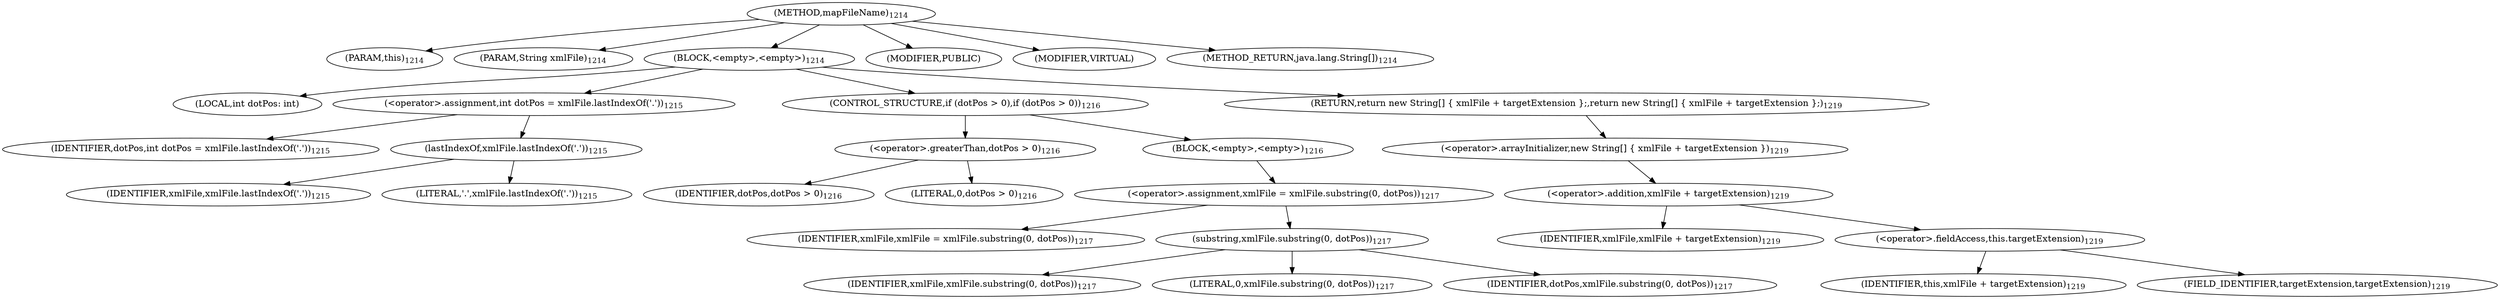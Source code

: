digraph "mapFileName" {  
"2530" [label = <(METHOD,mapFileName)<SUB>1214</SUB>> ]
"2531" [label = <(PARAM,this)<SUB>1214</SUB>> ]
"2532" [label = <(PARAM,String xmlFile)<SUB>1214</SUB>> ]
"2533" [label = <(BLOCK,&lt;empty&gt;,&lt;empty&gt;)<SUB>1214</SUB>> ]
"2534" [label = <(LOCAL,int dotPos: int)> ]
"2535" [label = <(&lt;operator&gt;.assignment,int dotPos = xmlFile.lastIndexOf('.'))<SUB>1215</SUB>> ]
"2536" [label = <(IDENTIFIER,dotPos,int dotPos = xmlFile.lastIndexOf('.'))<SUB>1215</SUB>> ]
"2537" [label = <(lastIndexOf,xmlFile.lastIndexOf('.'))<SUB>1215</SUB>> ]
"2538" [label = <(IDENTIFIER,xmlFile,xmlFile.lastIndexOf('.'))<SUB>1215</SUB>> ]
"2539" [label = <(LITERAL,'.',xmlFile.lastIndexOf('.'))<SUB>1215</SUB>> ]
"2540" [label = <(CONTROL_STRUCTURE,if (dotPos &gt; 0),if (dotPos &gt; 0))<SUB>1216</SUB>> ]
"2541" [label = <(&lt;operator&gt;.greaterThan,dotPos &gt; 0)<SUB>1216</SUB>> ]
"2542" [label = <(IDENTIFIER,dotPos,dotPos &gt; 0)<SUB>1216</SUB>> ]
"2543" [label = <(LITERAL,0,dotPos &gt; 0)<SUB>1216</SUB>> ]
"2544" [label = <(BLOCK,&lt;empty&gt;,&lt;empty&gt;)<SUB>1216</SUB>> ]
"2545" [label = <(&lt;operator&gt;.assignment,xmlFile = xmlFile.substring(0, dotPos))<SUB>1217</SUB>> ]
"2546" [label = <(IDENTIFIER,xmlFile,xmlFile = xmlFile.substring(0, dotPos))<SUB>1217</SUB>> ]
"2547" [label = <(substring,xmlFile.substring(0, dotPos))<SUB>1217</SUB>> ]
"2548" [label = <(IDENTIFIER,xmlFile,xmlFile.substring(0, dotPos))<SUB>1217</SUB>> ]
"2549" [label = <(LITERAL,0,xmlFile.substring(0, dotPos))<SUB>1217</SUB>> ]
"2550" [label = <(IDENTIFIER,dotPos,xmlFile.substring(0, dotPos))<SUB>1217</SUB>> ]
"2551" [label = <(RETURN,return new String[] { xmlFile + targetExtension };,return new String[] { xmlFile + targetExtension };)<SUB>1219</SUB>> ]
"2552" [label = <(&lt;operator&gt;.arrayInitializer,new String[] { xmlFile + targetExtension })<SUB>1219</SUB>> ]
"2553" [label = <(&lt;operator&gt;.addition,xmlFile + targetExtension)<SUB>1219</SUB>> ]
"2554" [label = <(IDENTIFIER,xmlFile,xmlFile + targetExtension)<SUB>1219</SUB>> ]
"2555" [label = <(&lt;operator&gt;.fieldAccess,this.targetExtension)<SUB>1219</SUB>> ]
"2556" [label = <(IDENTIFIER,this,xmlFile + targetExtension)<SUB>1219</SUB>> ]
"2557" [label = <(FIELD_IDENTIFIER,targetExtension,targetExtension)<SUB>1219</SUB>> ]
"2558" [label = <(MODIFIER,PUBLIC)> ]
"2559" [label = <(MODIFIER,VIRTUAL)> ]
"2560" [label = <(METHOD_RETURN,java.lang.String[])<SUB>1214</SUB>> ]
  "2530" -> "2531" 
  "2530" -> "2532" 
  "2530" -> "2533" 
  "2530" -> "2558" 
  "2530" -> "2559" 
  "2530" -> "2560" 
  "2533" -> "2534" 
  "2533" -> "2535" 
  "2533" -> "2540" 
  "2533" -> "2551" 
  "2535" -> "2536" 
  "2535" -> "2537" 
  "2537" -> "2538" 
  "2537" -> "2539" 
  "2540" -> "2541" 
  "2540" -> "2544" 
  "2541" -> "2542" 
  "2541" -> "2543" 
  "2544" -> "2545" 
  "2545" -> "2546" 
  "2545" -> "2547" 
  "2547" -> "2548" 
  "2547" -> "2549" 
  "2547" -> "2550" 
  "2551" -> "2552" 
  "2552" -> "2553" 
  "2553" -> "2554" 
  "2553" -> "2555" 
  "2555" -> "2556" 
  "2555" -> "2557" 
}
